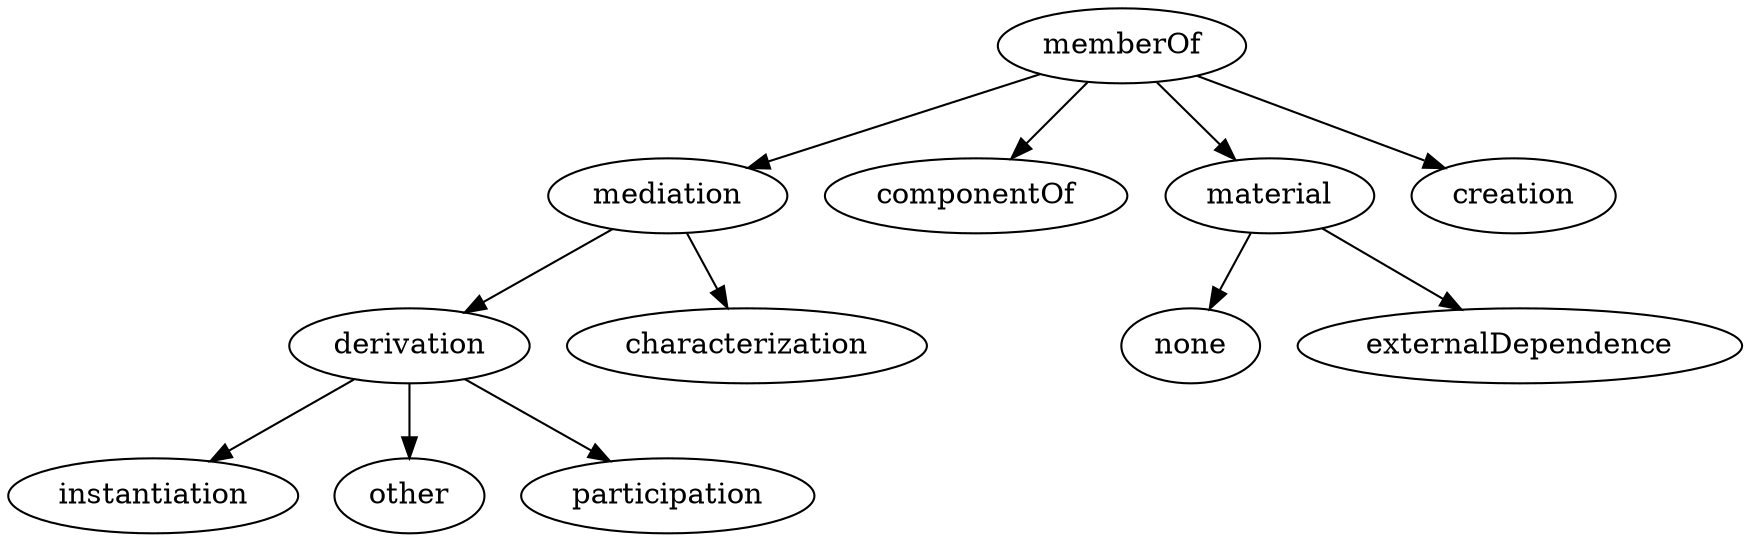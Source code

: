 strict digraph  {
memberOf;
mediation;
componentOf;
material;
creation;
derivation;
characterization;
none;
externalDependence;
instantiation;
other;
participation;
memberOf -> mediation;
memberOf -> componentOf;
memberOf -> material;
memberOf -> creation;
mediation -> derivation;
mediation -> characterization;
material -> none;
material -> externalDependence;
derivation -> instantiation;
derivation -> other;
derivation -> participation;
}
